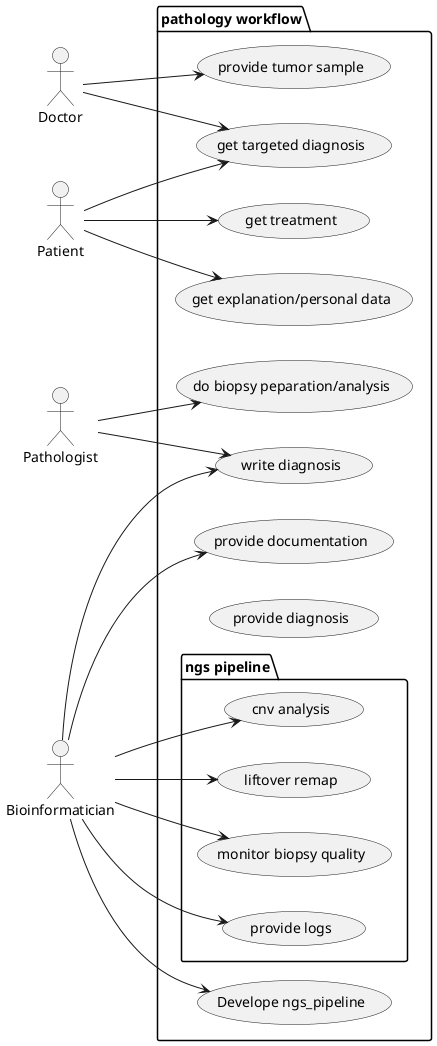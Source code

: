 @startuml
left to right direction

actor "Doctor"
actor Patient

actor Pathologist
actor Bioinformatician

package "pathology workflow" {
  usecase "Develope ngs_pipeline" as develope
  usecase "provide tumor sample" as sample
  usecase "get targeted diagnosis" as diagnosis
  usecase "do biopsy peparation/analysis" as biopsy
  usecase "get treatment" as treatment
  usecase "get explanation/personal data" as explanation
  usecase "provide diagnosis"
  usecase "write diagnosis"

  usecase "provide documentation"

  package "ngs pipeline" {
    usecase "cnv analysis"
    usecase "liftover remap"
    usecase "monitor biopsy quality"
    usecase "provide logs"
  }

}

Bioinformatician --> (provide logs)
Bioinformatician --> (provide documentation)

Bioinformatician --> develope
Bioinformatician --> (cnv analysis)
Bioinformatician --> (liftover remap)
Bioinformatician --> (monitor biopsy quality)
Bioinformatician --> (write diagnosis)

Doctor --> sample
Doctor --> diagnosis

Pathologist --> biopsy
Pathologist --> (write diagnosis)

Patient --> explanation
Patient --> treatment
Patient --> diagnosis
@enduml
